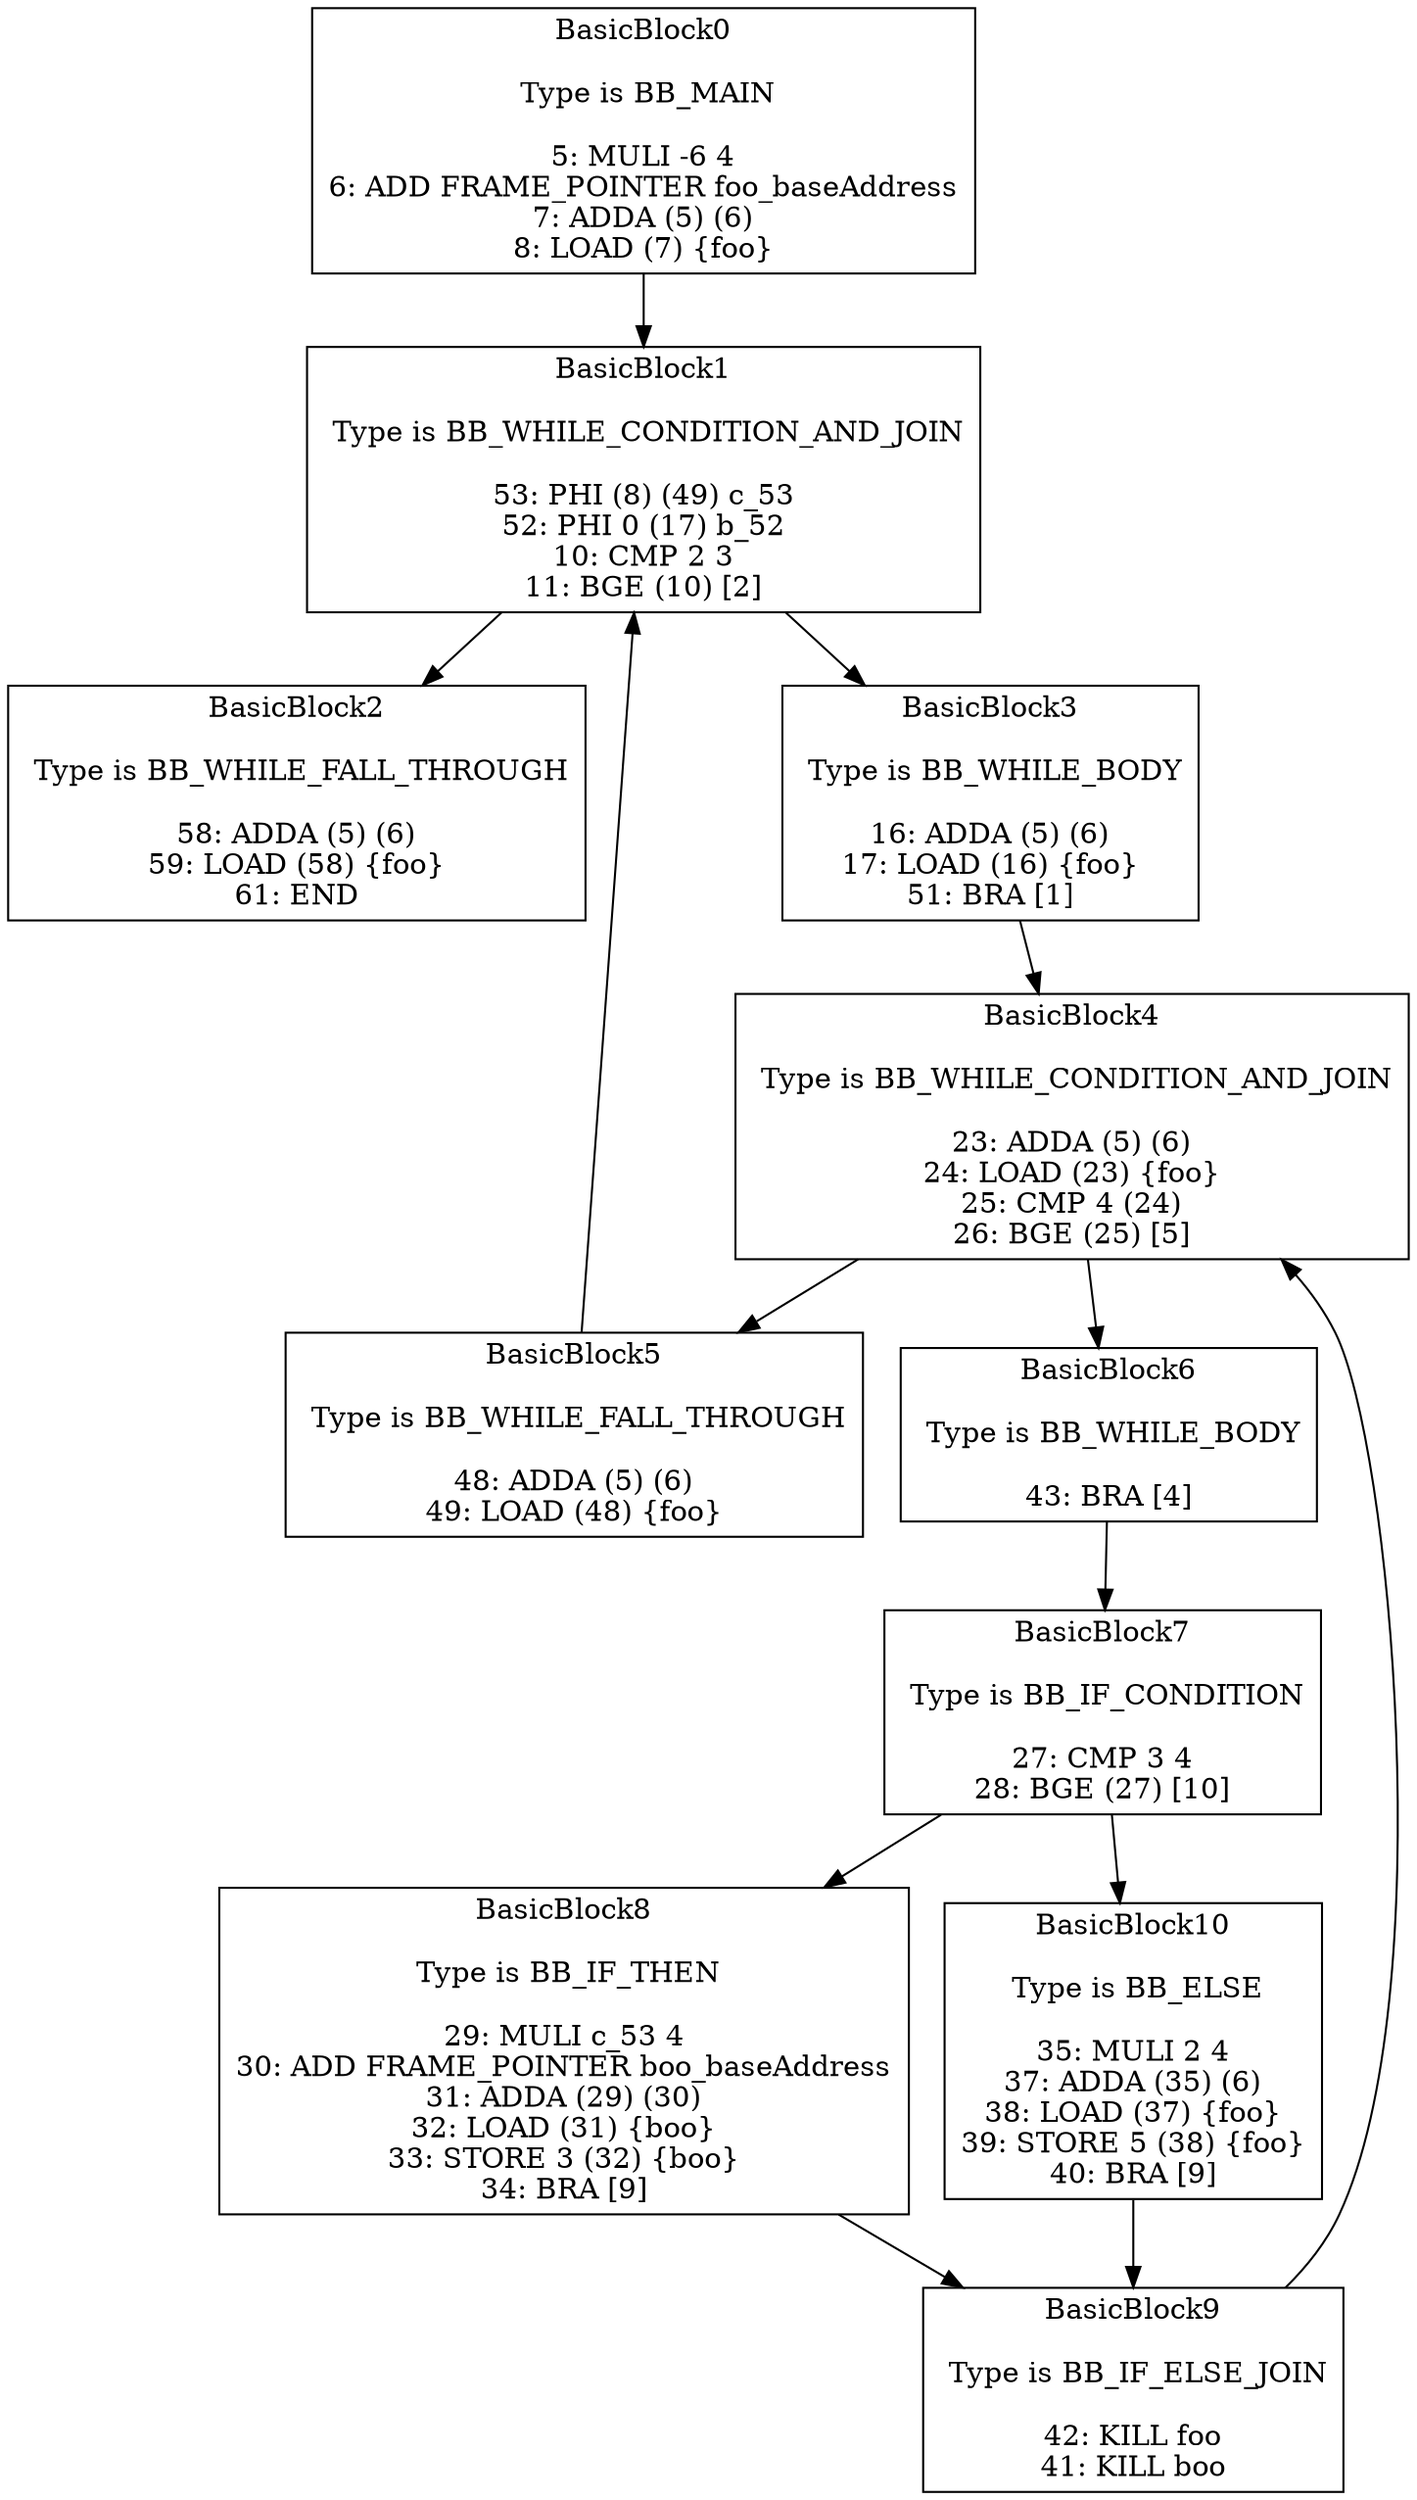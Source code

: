digraph{
BasicBlock0 -> BasicBlock1
BasicBlock1 -> BasicBlock2
BasicBlock1 -> BasicBlock3
BasicBlock3 -> BasicBlock4
BasicBlock4 -> BasicBlock5
BasicBlock4 -> BasicBlock6
BasicBlock5 -> BasicBlock1
BasicBlock6 -> BasicBlock7
BasicBlock7 -> BasicBlock8
BasicBlock7 -> BasicBlock10
BasicBlock8 -> BasicBlock9
BasicBlock9 -> BasicBlock4
BasicBlock10 -> BasicBlock9
BasicBlock0[shape="box", label="BasicBlock0

 Type is BB_MAIN

5: MULI -6 4
6: ADD FRAME_POINTER foo_baseAddress
7: ADDA (5) (6)
8: LOAD (7) {foo}
"]
BasicBlock1[shape="box", label="BasicBlock1

 Type is BB_WHILE_CONDITION_AND_JOIN

53: PHI (8) (49) c_53
52: PHI 0 (17) b_52
10: CMP 2 3
11: BGE (10) [2]
"]
BasicBlock2[shape="box", label="BasicBlock2

 Type is BB_WHILE_FALL_THROUGH

58: ADDA (5) (6)
59: LOAD (58) {foo}
61: END
"]
BasicBlock3[shape="box", label="BasicBlock3

 Type is BB_WHILE_BODY

16: ADDA (5) (6)
17: LOAD (16) {foo}
51: BRA [1]
"]
BasicBlock4[shape="box", label="BasicBlock4

 Type is BB_WHILE_CONDITION_AND_JOIN

23: ADDA (5) (6)
24: LOAD (23) {foo}
25: CMP 4 (24)
26: BGE (25) [5]
"]
BasicBlock5[shape="box", label="BasicBlock5

 Type is BB_WHILE_FALL_THROUGH

48: ADDA (5) (6)
49: LOAD (48) {foo}
"]
BasicBlock6[shape="box", label="BasicBlock6

 Type is BB_WHILE_BODY

43: BRA [4]
"]
BasicBlock7[shape="box", label="BasicBlock7

 Type is BB_IF_CONDITION

27: CMP 3 4
28: BGE (27) [10]
"]
BasicBlock8[shape="box", label="BasicBlock8

 Type is BB_IF_THEN

29: MULI c_53 4
30: ADD FRAME_POINTER boo_baseAddress
31: ADDA (29) (30)
32: LOAD (31) {boo}
33: STORE 3 (32) {boo}
34: BRA [9]
"]
BasicBlock9[shape="box", label="BasicBlock9

 Type is BB_IF_ELSE_JOIN

42: KILL foo
41: KILL boo
"]
BasicBlock10[shape="box", label="BasicBlock10

 Type is BB_ELSE

35: MULI 2 4
37: ADDA (35) (6)
38: LOAD (37) {foo}
39: STORE 5 (38) {foo}
40: BRA [9]
"]
}
